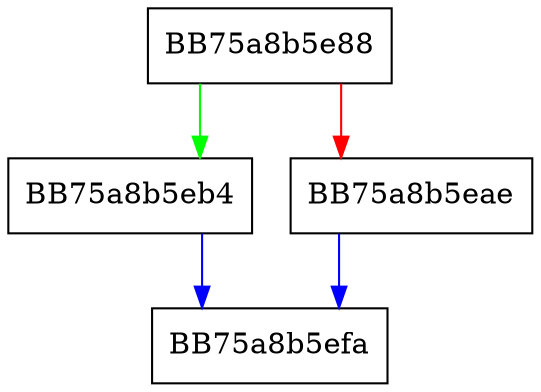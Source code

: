 digraph _Initcvt {
  node [shape="box"];
  graph [splines=ortho];
  BB75a8b5e88 -> BB75a8b5eb4 [color="green"];
  BB75a8b5e88 -> BB75a8b5eae [color="red"];
  BB75a8b5eae -> BB75a8b5efa [color="blue"];
  BB75a8b5eb4 -> BB75a8b5efa [color="blue"];
}